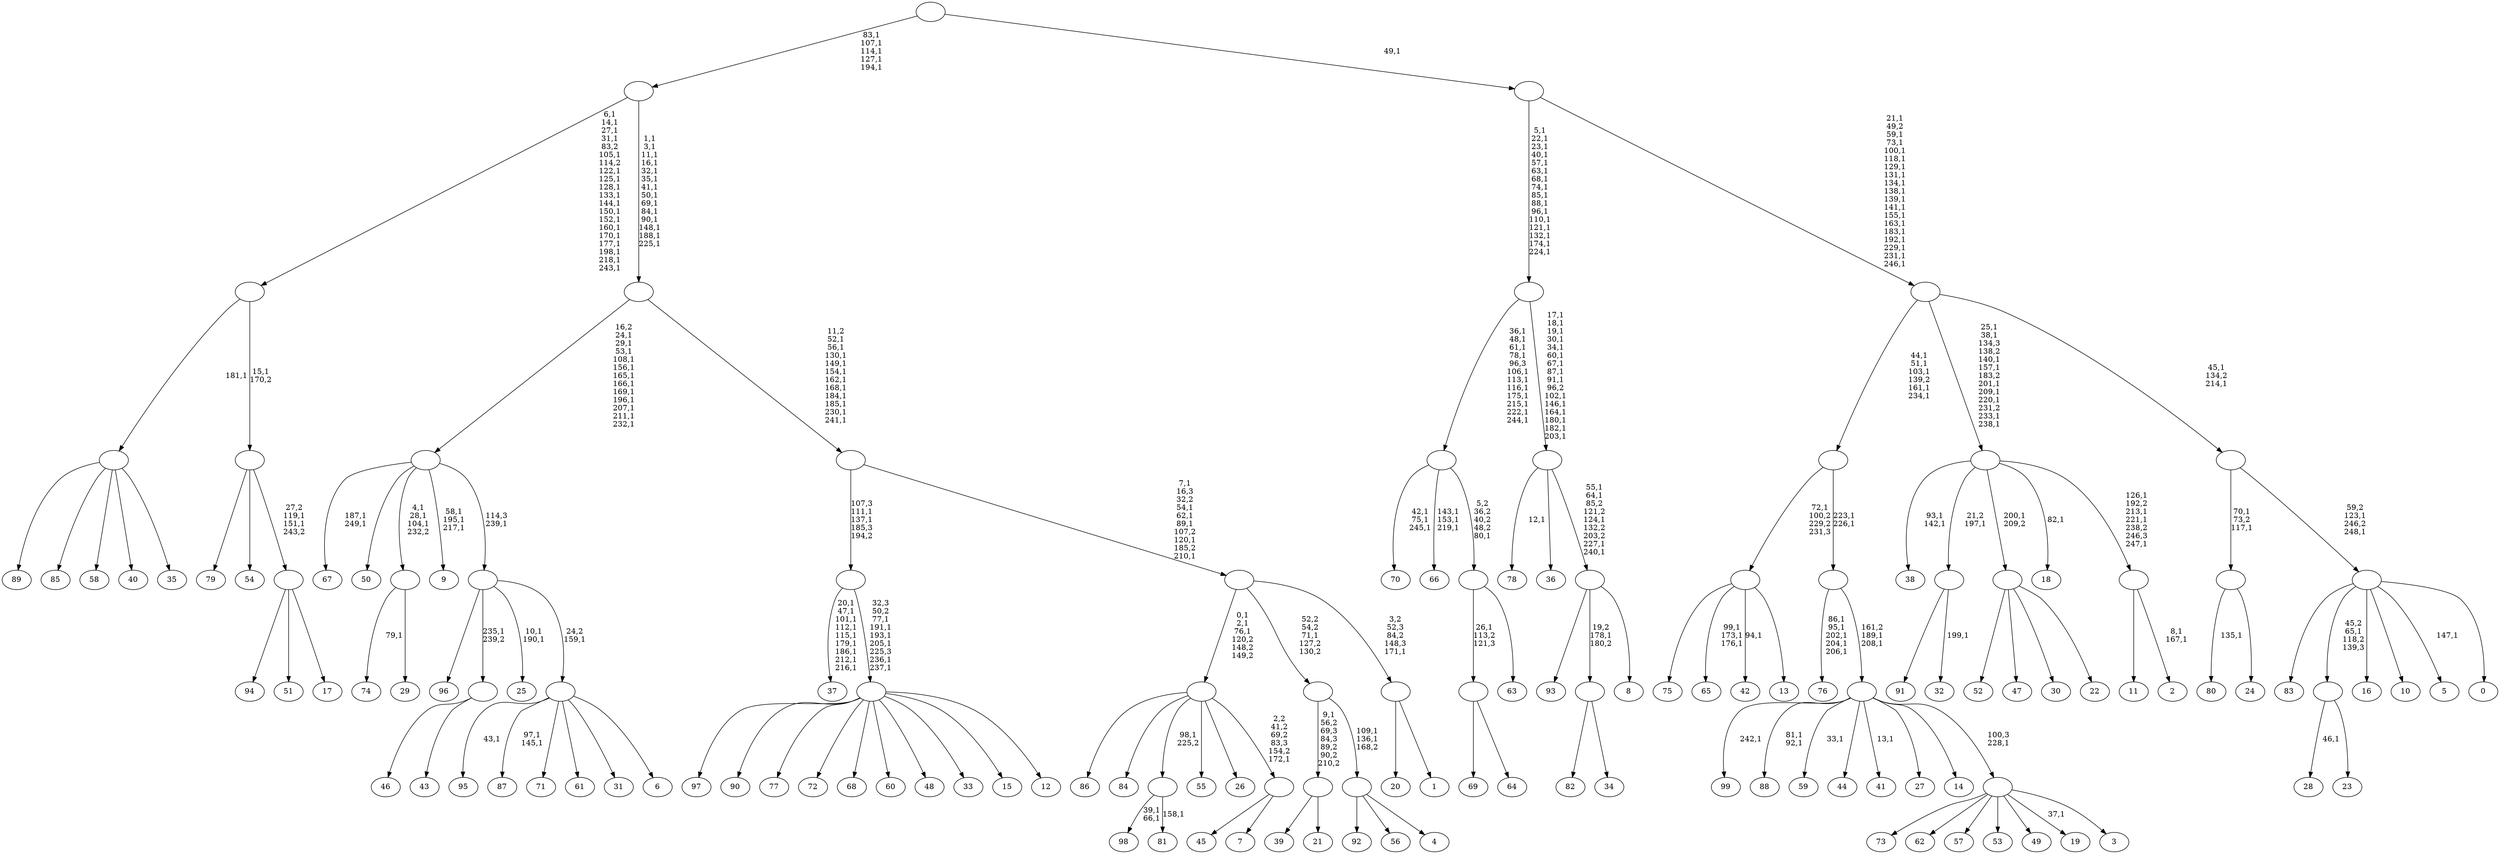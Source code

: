 digraph T {
	350 [label="99"]
	348 [label="98"]
	345 [label="97"]
	344 [label="96"]
	343 [label="95"]
	341 [label="94"]
	340 [label="93"]
	339 [label="92"]
	338 [label="91"]
	337 [label="90"]
	336 [label="89"]
	335 [label="88"]
	332 [label="87"]
	329 [label="86"]
	328 [label="85"]
	327 [label="84"]
	326 [label="83"]
	325 [label="82"]
	324 [label="81"]
	322 [label=""]
	321 [label="80"]
	319 [label="79"]
	318 [label="78"]
	316 [label="77"]
	315 [label="76"]
	309 [label="75"]
	308 [label="74"]
	306 [label="73"]
	305 [label="72"]
	304 [label="71"]
	303 [label="70"]
	299 [label="69"]
	298 [label="68"]
	297 [label="67"]
	294 [label="66"]
	290 [label="65"]
	286 [label="64"]
	285 [label=""]
	284 [label="63"]
	283 [label=""]
	282 [label=""]
	271 [label="62"]
	270 [label="61"]
	269 [label="60"]
	268 [label="59"]
	266 [label="58"]
	265 [label="57"]
	264 [label="56"]
	263 [label="55"]
	262 [label="54"]
	261 [label="53"]
	260 [label="52"]
	259 [label="51"]
	258 [label="50"]
	257 [label="49"]
	256 [label="48"]
	255 [label="47"]
	254 [label="46"]
	253 [label="45"]
	252 [label="44"]
	251 [label="43"]
	250 [label=""]
	249 [label="42"]
	247 [label="41"]
	245 [label="40"]
	244 [label="39"]
	243 [label="38"]
	240 [label="37"]
	230 [label="36"]
	229 [label="35"]
	228 [label=""]
	227 [label="34"]
	226 [label=""]
	225 [label="33"]
	224 [label="32"]
	222 [label=""]
	221 [label="31"]
	220 [label="30"]
	219 [label="29"]
	218 [label=""]
	215 [label="28"]
	213 [label="27"]
	212 [label="26"]
	211 [label="25"]
	208 [label="24"]
	207 [label=""]
	205 [label="23"]
	204 [label=""]
	203 [label="22"]
	202 [label=""]
	201 [label="21"]
	200 [label=""]
	199 [label="20"]
	198 [label="19"]
	196 [label="18"]
	194 [label="17"]
	193 [label=""]
	191 [label=""]
	190 [label=""]
	172 [label="16"]
	171 [label="15"]
	170 [label="14"]
	169 [label="13"]
	168 [label=""]
	167 [label="12"]
	166 [label=""]
	160 [label=""]
	158 [label="11"]
	157 [label="10"]
	156 [label="9"]
	152 [label="8"]
	151 [label=""]
	146 [label=""]
	131 [label=""]
	115 [label="7"]
	114 [label=""]
	113 [label=""]
	110 [label="6"]
	109 [label=""]
	108 [label=""]
	107 [label=""]
	95 [label="5"]
	93 [label="4"]
	92 [label=""]
	90 [label=""]
	89 [label="3"]
	88 [label=""]
	87 [label=""]
	85 [label=""]
	83 [label=""]
	78 [label="2"]
	75 [label=""]
	71 [label=""]
	62 [label="1"]
	61 [label=""]
	60 [label=""]
	54 [label=""]
	43 [label=""]
	29 [label=""]
	24 [label="0"]
	23 [label=""]
	21 [label=""]
	19 [label=""]
	1 [label=""]
	0 [label=""]
	322 -> 324 [label="158,1"]
	322 -> 348 [label="39,1\n66,1"]
	285 -> 299 [label=""]
	285 -> 286 [label=""]
	283 -> 285 [label="26,1\n113,2\n121,3"]
	283 -> 284 [label=""]
	282 -> 294 [label="143,1\n153,1\n219,1"]
	282 -> 303 [label="42,1\n75,1\n245,1"]
	282 -> 283 [label="5,2\n36,2\n40,2\n48,2\n80,1"]
	250 -> 254 [label=""]
	250 -> 251 [label=""]
	228 -> 336 [label=""]
	228 -> 328 [label=""]
	228 -> 266 [label=""]
	228 -> 245 [label=""]
	228 -> 229 [label=""]
	226 -> 325 [label=""]
	226 -> 227 [label=""]
	222 -> 224 [label="199,1"]
	222 -> 338 [label=""]
	218 -> 308 [label="79,1"]
	218 -> 219 [label=""]
	207 -> 321 [label="135,1"]
	207 -> 208 [label=""]
	204 -> 215 [label="46,1"]
	204 -> 205 [label=""]
	202 -> 260 [label=""]
	202 -> 255 [label=""]
	202 -> 220 [label=""]
	202 -> 203 [label=""]
	200 -> 244 [label=""]
	200 -> 201 [label=""]
	193 -> 341 [label=""]
	193 -> 259 [label=""]
	193 -> 194 [label=""]
	191 -> 193 [label="27,2\n119,1\n151,1\n243,2"]
	191 -> 319 [label=""]
	191 -> 262 [label=""]
	190 -> 228 [label="181,1"]
	190 -> 191 [label="15,1\n170,2"]
	168 -> 249 [label="94,1"]
	168 -> 290 [label="99,1\n173,1\n176,1"]
	168 -> 309 [label=""]
	168 -> 169 [label=""]
	166 -> 345 [label=""]
	166 -> 337 [label=""]
	166 -> 316 [label=""]
	166 -> 305 [label=""]
	166 -> 298 [label=""]
	166 -> 269 [label=""]
	166 -> 256 [label=""]
	166 -> 225 [label=""]
	166 -> 171 [label=""]
	166 -> 167 [label=""]
	160 -> 166 [label="32,3\n50,2\n77,1\n191,1\n193,1\n205,1\n225,3\n236,1\n237,1"]
	160 -> 240 [label="20,1\n47,1\n101,1\n112,1\n115,1\n179,1\n186,1\n212,1\n216,1"]
	151 -> 340 [label=""]
	151 -> 226 [label="19,2\n178,1\n180,2"]
	151 -> 152 [label=""]
	146 -> 151 [label="55,1\n64,1\n85,2\n121,2\n124,1\n132,2\n203,2\n227,1\n240,1"]
	146 -> 318 [label="12,1"]
	146 -> 230 [label=""]
	131 -> 146 [label="17,1\n18,1\n19,1\n30,1\n34,1\n60,1\n67,1\n87,1\n91,1\n96,2\n102,1\n146,1\n164,1\n180,1\n182,1\n203,1"]
	131 -> 282 [label="36,1\n48,1\n61,1\n78,1\n96,3\n106,1\n113,1\n116,1\n175,1\n215,1\n222,1\n244,1"]
	114 -> 253 [label=""]
	114 -> 115 [label=""]
	113 -> 329 [label=""]
	113 -> 327 [label=""]
	113 -> 322 [label="98,1\n225,2"]
	113 -> 263 [label=""]
	113 -> 212 [label=""]
	113 -> 114 [label="2,2\n41,2\n69,2\n83,3\n154,2\n172,1"]
	109 -> 332 [label="97,1\n145,1"]
	109 -> 343 [label="43,1"]
	109 -> 304 [label=""]
	109 -> 270 [label=""]
	109 -> 221 [label=""]
	109 -> 110 [label=""]
	108 -> 211 [label="10,1\n190,1"]
	108 -> 344 [label=""]
	108 -> 250 [label="235,1\n239,2"]
	108 -> 109 [label="24,2\n159,1"]
	107 -> 156 [label="58,1\n195,1\n217,1"]
	107 -> 218 [label="4,1\n28,1\n104,1\n232,2"]
	107 -> 297 [label="187,1\n249,1"]
	107 -> 258 [label=""]
	107 -> 108 [label="114,3\n239,1"]
	92 -> 339 [label=""]
	92 -> 264 [label=""]
	92 -> 93 [label=""]
	90 -> 92 [label="109,1\n136,1\n168,2"]
	90 -> 200 [label="9,1\n56,2\n69,3\n84,3\n89,2\n90,2\n210,2"]
	88 -> 198 [label="37,1"]
	88 -> 306 [label=""]
	88 -> 271 [label=""]
	88 -> 265 [label=""]
	88 -> 261 [label=""]
	88 -> 257 [label=""]
	88 -> 89 [label=""]
	87 -> 247 [label="13,1"]
	87 -> 268 [label="33,1"]
	87 -> 335 [label="81,1\n92,1"]
	87 -> 350 [label="242,1"]
	87 -> 252 [label=""]
	87 -> 213 [label=""]
	87 -> 170 [label=""]
	87 -> 88 [label="100,3\n228,1"]
	85 -> 87 [label="161,2\n189,1\n208,1"]
	85 -> 315 [label="86,1\n95,1\n202,1\n204,1\n206,1"]
	83 -> 85 [label="223,1\n226,1"]
	83 -> 168 [label="72,1\n100,2\n229,2\n231,3"]
	75 -> 78 [label="8,1\n167,1"]
	75 -> 158 [label=""]
	71 -> 75 [label="126,1\n192,2\n213,1\n221,1\n238,2\n246,3\n247,1"]
	71 -> 196 [label="82,1"]
	71 -> 243 [label="93,1\n142,1"]
	71 -> 222 [label="21,2\n197,1"]
	71 -> 202 [label="200,1\n209,2"]
	61 -> 199 [label=""]
	61 -> 62 [label=""]
	60 -> 113 [label="0,1\n2,1\n76,1\n120,2\n148,2\n149,2"]
	60 -> 90 [label="52,2\n54,2\n71,1\n127,2\n130,2"]
	60 -> 61 [label="3,2\n52,3\n84,2\n148,3\n171,1"]
	54 -> 60 [label="7,1\n16,3\n32,2\n54,1\n62,1\n89,1\n107,2\n120,1\n185,2\n210,1"]
	54 -> 160 [label="107,3\n111,1\n137,1\n185,3\n194,2"]
	43 -> 54 [label="11,2\n52,1\n56,1\n130,1\n149,1\n154,1\n162,1\n168,1\n184,1\n185,1\n230,1\n241,1"]
	43 -> 107 [label="16,2\n24,1\n29,1\n53,1\n108,1\n156,1\n165,1\n166,1\n169,1\n196,1\n207,1\n211,1\n232,1"]
	29 -> 43 [label="1,1\n3,1\n11,1\n16,1\n32,1\n35,1\n41,1\n50,1\n69,1\n84,1\n90,1\n148,1\n188,1\n225,1"]
	29 -> 190 [label="6,1\n14,1\n27,1\n31,1\n83,2\n105,1\n114,2\n122,1\n125,1\n128,1\n133,1\n144,1\n150,1\n152,1\n160,1\n170,1\n177,1\n198,1\n218,1\n243,1"]
	23 -> 95 [label="147,1"]
	23 -> 326 [label=""]
	23 -> 204 [label="45,2\n65,1\n118,2\n139,3"]
	23 -> 172 [label=""]
	23 -> 157 [label=""]
	23 -> 24 [label=""]
	21 -> 23 [label="59,2\n123,1\n246,2\n248,1"]
	21 -> 207 [label="70,1\n73,2\n117,1"]
	19 -> 21 [label="45,1\n134,2\n214,1"]
	19 -> 71 [label="25,1\n38,1\n134,3\n138,2\n140,1\n157,1\n183,2\n201,1\n209,1\n220,1\n231,2\n233,1\n238,1"]
	19 -> 83 [label="44,1\n51,1\n103,1\n139,2\n161,1\n234,1"]
	1 -> 19 [label="21,1\n49,2\n59,1\n73,1\n100,1\n118,1\n129,1\n131,1\n134,1\n138,1\n139,1\n141,1\n155,1\n163,1\n183,1\n192,1\n229,1\n231,1\n246,1"]
	1 -> 131 [label="5,1\n22,1\n23,1\n40,1\n57,1\n63,1\n68,1\n74,1\n85,1\n88,1\n96,1\n110,1\n121,1\n132,1\n174,1\n224,1"]
	0 -> 29 [label="83,1\n107,1\n114,1\n127,1\n194,1"]
	0 -> 1 [label="49,1"]
}
